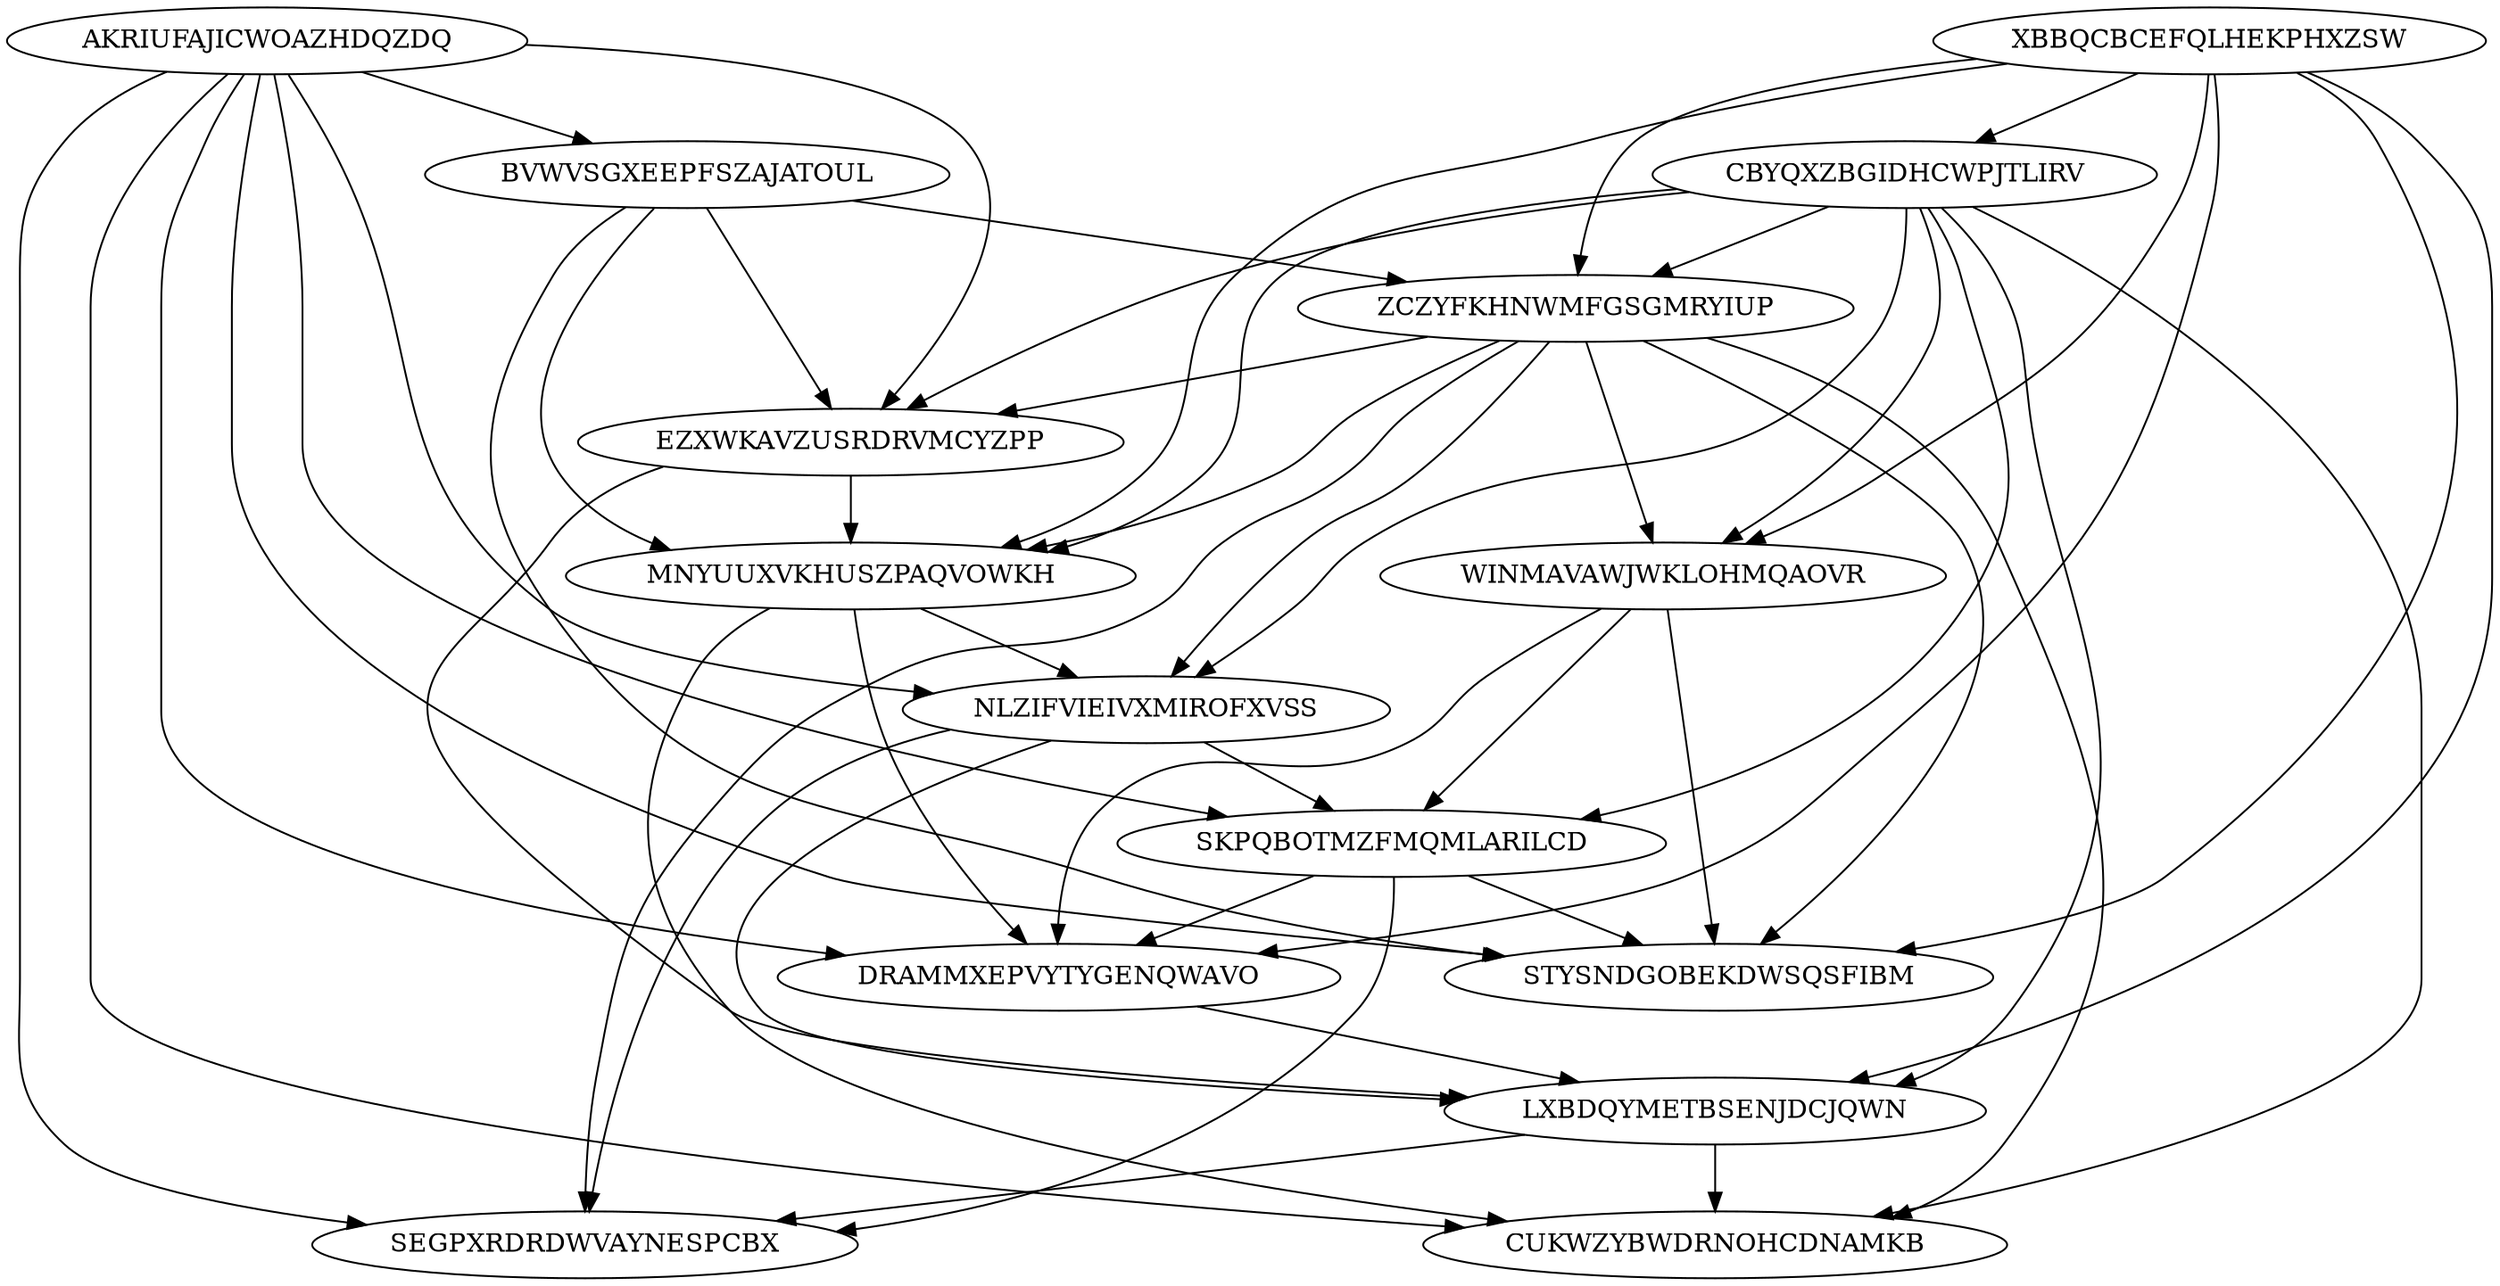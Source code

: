 digraph N15M51 {
	AKRIUFAJICWOAZHDQZDQ	[Weight=18];
	XBBQCBCEFQLHEKPHXZSW	[Weight=14];
	CBYQXZBGIDHCWPJTLIRV	[Weight=13];
	BVWVSGXEEPFSZAJATOUL	[Weight=17];
	ZCZYFKHNWMFGSGMRYIUP	[Weight=14];
	EZXWKAVZUSRDRVMCYZPP	[Weight=19];
	MNYUUXVKHUSZPAQVOWKH	[Weight=19];
	NLZIFVIEIVXMIROFXVSS	[Weight=12];
	WINMAVAWJWKLOHMQAOVR	[Weight=19];
	SKPQBOTMZFMQMLARILCD	[Weight=15];
	DRAMMXEPVYTYGENQWAVO	[Weight=13];
	STYSNDGOBEKDWSQSFIBM	[Weight=11];
	LXBDQYMETBSENJDCJQWN	[Weight=11];
	CUKWZYBWDRNOHCDNAMKB	[Weight=18];
	SEGPXRDRDWVAYNESPCBX	[Weight=19];
	BVWVSGXEEPFSZAJATOUL -> EZXWKAVZUSRDRVMCYZPP [Weight=12];
	XBBQCBCEFQLHEKPHXZSW -> STYSNDGOBEKDWSQSFIBM [Weight=19];
	SKPQBOTMZFMQMLARILCD -> SEGPXRDRDWVAYNESPCBX [Weight=16];
	AKRIUFAJICWOAZHDQZDQ -> SKPQBOTMZFMQMLARILCD [Weight=13];
	AKRIUFAJICWOAZHDQZDQ -> CUKWZYBWDRNOHCDNAMKB [Weight=11];
	ZCZYFKHNWMFGSGMRYIUP -> WINMAVAWJWKLOHMQAOVR [Weight=20];
	NLZIFVIEIVXMIROFXVSS -> SKPQBOTMZFMQMLARILCD [Weight=20];
	AKRIUFAJICWOAZHDQZDQ -> BVWVSGXEEPFSZAJATOUL [Weight=20];
	CBYQXZBGIDHCWPJTLIRV -> EZXWKAVZUSRDRVMCYZPP [Weight=14];
	WINMAVAWJWKLOHMQAOVR -> SKPQBOTMZFMQMLARILCD [Weight=11];
	LXBDQYMETBSENJDCJQWN -> SEGPXRDRDWVAYNESPCBX [Weight=17];
	ZCZYFKHNWMFGSGMRYIUP -> CUKWZYBWDRNOHCDNAMKB [Weight=12];
	MNYUUXVKHUSZPAQVOWKH -> DRAMMXEPVYTYGENQWAVO [Weight=20];
	ZCZYFKHNWMFGSGMRYIUP -> STYSNDGOBEKDWSQSFIBM [Weight=13];
	ZCZYFKHNWMFGSGMRYIUP -> NLZIFVIEIVXMIROFXVSS [Weight=11];
	AKRIUFAJICWOAZHDQZDQ -> EZXWKAVZUSRDRVMCYZPP [Weight=20];
	XBBQCBCEFQLHEKPHXZSW -> MNYUUXVKHUSZPAQVOWKH [Weight=14];
	WINMAVAWJWKLOHMQAOVR -> DRAMMXEPVYTYGENQWAVO [Weight=13];
	XBBQCBCEFQLHEKPHXZSW -> DRAMMXEPVYTYGENQWAVO [Weight=14];
	SKPQBOTMZFMQMLARILCD -> DRAMMXEPVYTYGENQWAVO [Weight=20];
	CBYQXZBGIDHCWPJTLIRV -> SKPQBOTMZFMQMLARILCD [Weight=12];
	XBBQCBCEFQLHEKPHXZSW -> WINMAVAWJWKLOHMQAOVR [Weight=20];
	XBBQCBCEFQLHEKPHXZSW -> CBYQXZBGIDHCWPJTLIRV [Weight=19];
	CBYQXZBGIDHCWPJTLIRV -> LXBDQYMETBSENJDCJQWN [Weight=20];
	CBYQXZBGIDHCWPJTLIRV -> CUKWZYBWDRNOHCDNAMKB [Weight=11];
	ZCZYFKHNWMFGSGMRYIUP -> SEGPXRDRDWVAYNESPCBX [Weight=20];
	DRAMMXEPVYTYGENQWAVO -> LXBDQYMETBSENJDCJQWN [Weight=19];
	CBYQXZBGIDHCWPJTLIRV -> ZCZYFKHNWMFGSGMRYIUP [Weight=11];
	SKPQBOTMZFMQMLARILCD -> STYSNDGOBEKDWSQSFIBM [Weight=15];
	CBYQXZBGIDHCWPJTLIRV -> NLZIFVIEIVXMIROFXVSS [Weight=14];
	NLZIFVIEIVXMIROFXVSS -> SEGPXRDRDWVAYNESPCBX [Weight=13];
	BVWVSGXEEPFSZAJATOUL -> ZCZYFKHNWMFGSGMRYIUP [Weight=10];
	EZXWKAVZUSRDRVMCYZPP -> MNYUUXVKHUSZPAQVOWKH [Weight=20];
	MNYUUXVKHUSZPAQVOWKH -> NLZIFVIEIVXMIROFXVSS [Weight=18];
	AKRIUFAJICWOAZHDQZDQ -> STYSNDGOBEKDWSQSFIBM [Weight=20];
	EZXWKAVZUSRDRVMCYZPP -> LXBDQYMETBSENJDCJQWN [Weight=12];
	AKRIUFAJICWOAZHDQZDQ -> SEGPXRDRDWVAYNESPCBX [Weight=11];
	BVWVSGXEEPFSZAJATOUL -> STYSNDGOBEKDWSQSFIBM [Weight=10];
	AKRIUFAJICWOAZHDQZDQ -> NLZIFVIEIVXMIROFXVSS [Weight=20];
	XBBQCBCEFQLHEKPHXZSW -> LXBDQYMETBSENJDCJQWN [Weight=10];
	CBYQXZBGIDHCWPJTLIRV -> MNYUUXVKHUSZPAQVOWKH [Weight=18];
	MNYUUXVKHUSZPAQVOWKH -> CUKWZYBWDRNOHCDNAMKB [Weight=19];
	XBBQCBCEFQLHEKPHXZSW -> ZCZYFKHNWMFGSGMRYIUP [Weight=18];
	ZCZYFKHNWMFGSGMRYIUP -> MNYUUXVKHUSZPAQVOWKH [Weight=16];
	BVWVSGXEEPFSZAJATOUL -> MNYUUXVKHUSZPAQVOWKH [Weight=16];
	CBYQXZBGIDHCWPJTLIRV -> WINMAVAWJWKLOHMQAOVR [Weight=14];
	ZCZYFKHNWMFGSGMRYIUP -> EZXWKAVZUSRDRVMCYZPP [Weight=10];
	LXBDQYMETBSENJDCJQWN -> CUKWZYBWDRNOHCDNAMKB [Weight=10];
	AKRIUFAJICWOAZHDQZDQ -> DRAMMXEPVYTYGENQWAVO [Weight=14];
	NLZIFVIEIVXMIROFXVSS -> LXBDQYMETBSENJDCJQWN [Weight=14];
	WINMAVAWJWKLOHMQAOVR -> STYSNDGOBEKDWSQSFIBM [Weight=20];
}

